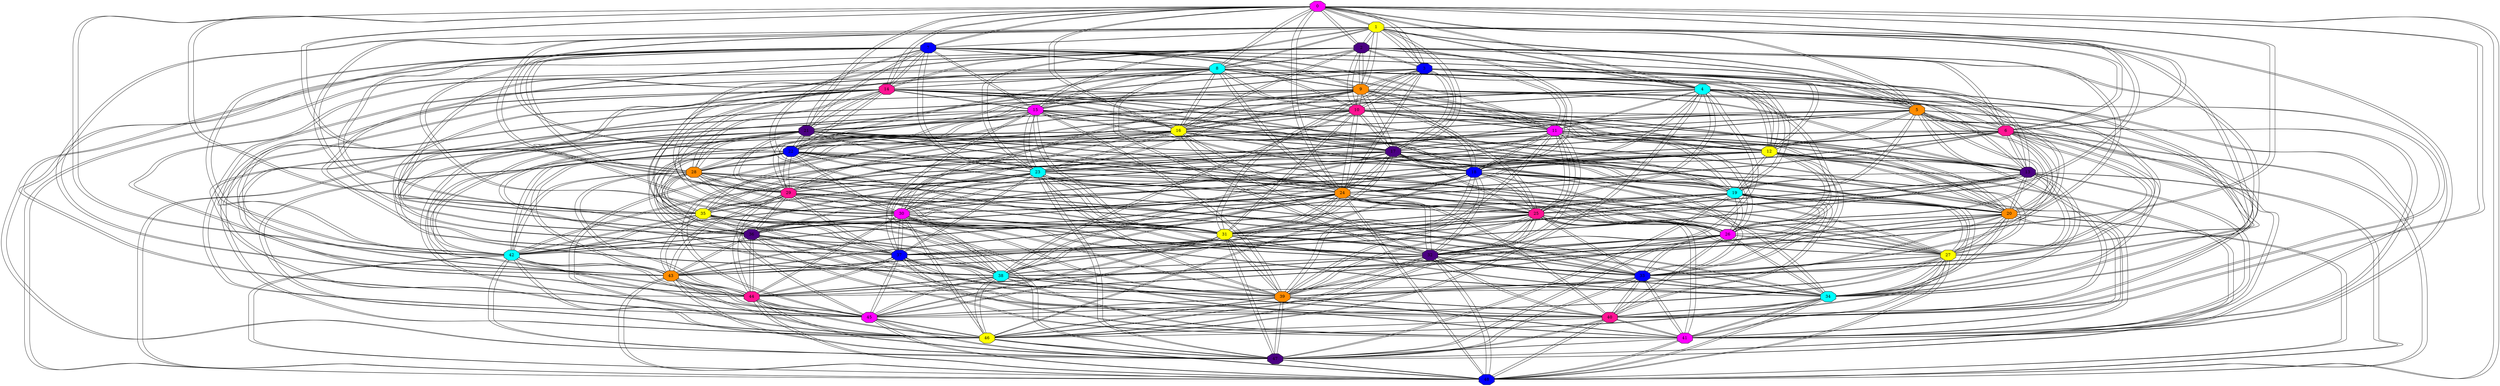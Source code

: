 graph G {
  0[shape = octagon, style = filled , fillcolor = magenta ]
  1[shape = octagon, style = filled , fillcolor = yellow ]
  2[shape = octagon, style = filled , fillcolor = indigo ]
  3[shape = octagon, style = filled , fillcolor = blue ]
  4[shape = octagon, style = filled , fillcolor = cyan ]
  5[shape = octagon, style = filled , fillcolor = darkorange ]
  6[shape = octagon, style = filled , fillcolor = deeppink ]
  7[shape = octagon, style = filled , fillcolor = blue ]
  8[shape = octagon, style = filled , fillcolor = cyan ]
  9[shape = octagon, style = filled , fillcolor = darkorange ]
  10[shape = octagon, style = filled , fillcolor = deeppink ]
  11[shape = octagon, style = filled , fillcolor = magenta ]
  12[shape = octagon, style = filled , fillcolor = yellow ]
  13[shape = octagon, style = filled , fillcolor = indigo ]
  14[shape = octagon, style = filled , fillcolor = deeppink ]
  15[shape = octagon, style = filled , fillcolor = magenta ]
  16[shape = octagon, style = filled , fillcolor = yellow ]
  17[shape = octagon, style = filled , fillcolor = indigo ]
  18[shape = octagon, style = filled , fillcolor = blue ]
  19[shape = octagon, style = filled , fillcolor = cyan ]
  20[shape = octagon, style = filled , fillcolor = darkorange ]
  21[shape = octagon, style = filled , fillcolor = indigo ]
  22[shape = octagon, style = filled , fillcolor = blue ]
  23[shape = octagon, style = filled , fillcolor = cyan ]
  24[shape = octagon, style = filled , fillcolor = darkorange ]
  25[shape = octagon, style = filled , fillcolor = deeppink ]
  26[shape = octagon, style = filled , fillcolor = magenta ]
  27[shape = octagon, style = filled , fillcolor = yellow ]
  28[shape = octagon, style = filled , fillcolor = darkorange ]
  29[shape = octagon, style = filled , fillcolor = deeppink ]
  30[shape = octagon, style = filled , fillcolor = magenta ]
  31[shape = octagon, style = filled , fillcolor = yellow ]
  32[shape = octagon, style = filled , fillcolor = indigo ]
  33[shape = octagon, style = filled , fillcolor = blue ]
  34[shape = octagon, style = filled , fillcolor = cyan ]
  35[shape = octagon, style = filled , fillcolor = yellow ]
  36[shape = octagon, style = filled , fillcolor = indigo ]
  37[shape = octagon, style = filled , fillcolor = blue ]
  38[shape = octagon, style = filled , fillcolor = cyan ]
  39[shape = octagon, style = filled , fillcolor = darkorange ]
  40[shape = octagon, style = filled , fillcolor = deeppink ]
  41[shape = octagon, style = filled , fillcolor = magenta ]
  42[shape = octagon, style = filled , fillcolor = cyan ]
  43[shape = octagon, style = filled , fillcolor = darkorange ]
  44[shape = octagon, style = filled , fillcolor = deeppink ]
  45[shape = octagon, style = filled , fillcolor = magenta ]
  46[shape = octagon, style = filled , fillcolor = yellow ]
  47[shape = octagon, style = filled , fillcolor = indigo ]
  48[shape = octagon, style = filled , fillcolor = blue ]
  "0"--"8";
  "0"--"16";
  "0"--"24";
  "0"--"32";
  "0"--"40";
  "0"--"48";
  "0"--"1";
  "0"--"2";
  "0"--"3";
  "0"--"4";
  "0"--"5";
  "0"--"6";
  "0"--"7";
  "0"--"14";
  "0"--"21";
  "0"--"28";
  "0"--"35";
  "0"--"42";
  "1"--"9";
  "1"--"17";
  "1"--"25";
  "1"--"33";
  "1"--"41";
  "1"--"7";
  "1"--"2";
  "1"--"3";
  "1"--"4";
  "1"--"5";
  "1"--"6";
  "1"--"8";
  "1"--"15";
  "1"--"22";
  "1"--"29";
  "1"--"36";
  "1"--"43";
  "0"--"1";
  "2"--"10";
  "2"--"18";
  "2"--"26";
  "2"--"34";
  "2"--"8";
  "2"--"14";
  "2"--"3";
  "2"--"4";
  "2"--"5";
  "2"--"6";
  "2"--"9";
  "2"--"16";
  "2"--"23";
  "2"--"30";
  "2"--"37";
  "2"--"44";
  "1"--"2";
  "0"--"2";
  "3"--"11";
  "3"--"19";
  "3"--"27";
  "3"--"9";
  "3"--"15";
  "3"--"21";
  "3"--"4";
  "3"--"5";
  "3"--"6";
  "3"--"10";
  "3"--"17";
  "3"--"24";
  "3"--"31";
  "3"--"38";
  "3"--"45";
  "2"--"3";
  "1"--"3";
  "0"--"3";
  "4"--"12";
  "4"--"20";
  "4"--"10";
  "4"--"16";
  "4"--"22";
  "4"--"28";
  "4"--"5";
  "4"--"6";
  "4"--"11";
  "4"--"18";
  "4"--"25";
  "4"--"32";
  "4"--"39";
  "4"--"46";
  "3"--"4";
  "2"--"4";
  "1"--"4";
  "0"--"4";
  "5"--"13";
  "5"--"11";
  "5"--"17";
  "5"--"23";
  "5"--"29";
  "5"--"35";
  "5"--"6";
  "5"--"12";
  "5"--"19";
  "5"--"26";
  "5"--"33";
  "5"--"40";
  "5"--"47";
  "4"--"5";
  "3"--"5";
  "2"--"5";
  "1"--"5";
  "0"--"5";
  "6"--"12";
  "6"--"18";
  "6"--"24";
  "6"--"30";
  "6"--"36";
  "6"--"42";
  "6"--"13";
  "6"--"20";
  "6"--"27";
  "6"--"34";
  "6"--"41";
  "6"--"48";
  "5"--"6";
  "4"--"6";
  "3"--"6";
  "2"--"6";
  "1"--"6";
  "0"--"6";
  "7"--"15";
  "7"--"23";
  "7"--"31";
  "7"--"39";
  "7"--"47";
  "7"--"8";
  "7"--"9";
  "7"--"10";
  "7"--"11";
  "7"--"12";
  "7"--"13";
  "7"--"14";
  "7"--"21";
  "7"--"28";
  "7"--"35";
  "7"--"42";
  "1"--"7";
  "0"--"7";
  "8"--"16";
  "8"--"24";
  "8"--"32";
  "8"--"40";
  "8"--"48";
  "8"--"14";
  "8"--"9";
  "8"--"10";
  "8"--"11";
  "8"--"12";
  "8"--"13";
  "8"--"15";
  "8"--"22";
  "8"--"29";
  "8"--"36";
  "8"--"43";
  "7"--"8";
  "2"--"8";
  "1"--"8";
  "0"--"8";
  "9"--"17";
  "9"--"25";
  "9"--"33";
  "9"--"41";
  "9"--"15";
  "9"--"21";
  "9"--"10";
  "9"--"11";
  "9"--"12";
  "9"--"13";
  "9"--"16";
  "9"--"23";
  "9"--"30";
  "9"--"37";
  "9"--"44";
  "8"--"9";
  "7"--"9";
  "3"--"9";
  "2"--"9";
  "1"--"9";
  "10"--"18";
  "10"--"26";
  "10"--"34";
  "10"--"16";
  "10"--"22";
  "10"--"28";
  "10"--"11";
  "10"--"12";
  "10"--"13";
  "10"--"17";
  "10"--"24";
  "10"--"31";
  "10"--"38";
  "10"--"45";
  "9"--"10";
  "8"--"10";
  "7"--"10";
  "4"--"10";
  "3"--"10";
  "2"--"10";
  "11"--"19";
  "11"--"27";
  "11"--"17";
  "11"--"23";
  "11"--"29";
  "11"--"35";
  "11"--"12";
  "11"--"13";
  "11"--"18";
  "11"--"25";
  "11"--"32";
  "11"--"39";
  "11"--"46";
  "10"--"11";
  "9"--"11";
  "8"--"11";
  "7"--"11";
  "5"--"11";
  "4"--"11";
  "3"--"11";
  "12"--"20";
  "12"--"18";
  "12"--"24";
  "12"--"30";
  "12"--"36";
  "12"--"42";
  "12"--"13";
  "12"--"19";
  "12"--"26";
  "12"--"33";
  "12"--"40";
  "12"--"47";
  "11"--"12";
  "10"--"12";
  "9"--"12";
  "8"--"12";
  "7"--"12";
  "6"--"12";
  "5"--"12";
  "4"--"12";
  "13"--"19";
  "13"--"25";
  "13"--"31";
  "13"--"37";
  "13"--"43";
  "13"--"20";
  "13"--"27";
  "13"--"34";
  "13"--"41";
  "13"--"48";
  "12"--"13";
  "11"--"13";
  "10"--"13";
  "9"--"13";
  "8"--"13";
  "7"--"13";
  "6"--"13";
  "5"--"13";
  "14"--"22";
  "14"--"30";
  "14"--"38";
  "14"--"46";
  "14"--"15";
  "14"--"16";
  "14"--"17";
  "14"--"18";
  "14"--"19";
  "14"--"20";
  "14"--"21";
  "14"--"28";
  "14"--"35";
  "14"--"42";
  "8"--"14";
  "7"--"14";
  "2"--"14";
  "0"--"14";
  "15"--"23";
  "15"--"31";
  "15"--"39";
  "15"--"47";
  "15"--"21";
  "15"--"16";
  "15"--"17";
  "15"--"18";
  "15"--"19";
  "15"--"20";
  "15"--"22";
  "15"--"29";
  "15"--"36";
  "15"--"43";
  "14"--"15";
  "9"--"15";
  "8"--"15";
  "7"--"15";
  "3"--"15";
  "1"--"15";
  "16"--"24";
  "16"--"32";
  "16"--"40";
  "16"--"48";
  "16"--"22";
  "16"--"28";
  "16"--"17";
  "16"--"18";
  "16"--"19";
  "16"--"20";
  "16"--"23";
  "16"--"30";
  "16"--"37";
  "16"--"44";
  "15"--"16";
  "14"--"16";
  "10"--"16";
  "9"--"16";
  "8"--"16";
  "4"--"16";
  "2"--"16";
  "0"--"16";
  "17"--"25";
  "17"--"33";
  "17"--"41";
  "17"--"23";
  "17"--"29";
  "17"--"35";
  "17"--"18";
  "17"--"19";
  "17"--"20";
  "17"--"24";
  "17"--"31";
  "17"--"38";
  "17"--"45";
  "16"--"17";
  "15"--"17";
  "14"--"17";
  "11"--"17";
  "10"--"17";
  "9"--"17";
  "5"--"17";
  "3"--"17";
  "1"--"17";
  "18"--"26";
  "18"--"34";
  "18"--"24";
  "18"--"30";
  "18"--"36";
  "18"--"42";
  "18"--"19";
  "18"--"20";
  "18"--"25";
  "18"--"32";
  "18"--"39";
  "18"--"46";
  "17"--"18";
  "16"--"18";
  "15"--"18";
  "14"--"18";
  "12"--"18";
  "11"--"18";
  "10"--"18";
  "6"--"18";
  "4"--"18";
  "2"--"18";
  "19"--"27";
  "19"--"25";
  "19"--"31";
  "19"--"37";
  "19"--"43";
  "19"--"20";
  "19"--"26";
  "19"--"33";
  "19"--"40";
  "19"--"47";
  "18"--"19";
  "17"--"19";
  "16"--"19";
  "15"--"19";
  "14"--"19";
  "13"--"19";
  "12"--"19";
  "11"--"19";
  "5"--"19";
  "3"--"19";
  "20"--"26";
  "20"--"32";
  "20"--"38";
  "20"--"44";
  "20"--"27";
  "20"--"34";
  "20"--"41";
  "20"--"48";
  "19"--"20";
  "18"--"20";
  "17"--"20";
  "16"--"20";
  "15"--"20";
  "14"--"20";
  "13"--"20";
  "12"--"20";
  "6"--"20";
  "4"--"20";
  "21"--"29";
  "21"--"37";
  "21"--"45";
  "21"--"22";
  "21"--"23";
  "21"--"24";
  "21"--"25";
  "21"--"26";
  "21"--"27";
  "21"--"28";
  "21"--"35";
  "21"--"42";
  "15"--"21";
  "14"--"21";
  "9"--"21";
  "7"--"21";
  "3"--"21";
  "0"--"21";
  "22"--"30";
  "22"--"38";
  "22"--"46";
  "22"--"28";
  "22"--"23";
  "22"--"24";
  "22"--"25";
  "22"--"26";
  "22"--"27";
  "22"--"29";
  "22"--"36";
  "22"--"43";
  "21"--"22";
  "16"--"22";
  "15"--"22";
  "14"--"22";
  "10"--"22";
  "8"--"22";
  "4"--"22";
  "1"--"22";
  "23"--"31";
  "23"--"39";
  "23"--"47";
  "23"--"29";
  "23"--"35";
  "23"--"24";
  "23"--"25";
  "23"--"26";
  "23"--"27";
  "23"--"30";
  "23"--"37";
  "23"--"44";
  "22"--"23";
  "21"--"23";
  "17"--"23";
  "16"--"23";
  "15"--"23";
  "11"--"23";
  "9"--"23";
  "7"--"23";
  "5"--"23";
  "2"--"23";
  "24"--"32";
  "24"--"40";
  "24"--"48";
  "24"--"30";
  "24"--"36";
  "24"--"42";
  "24"--"25";
  "24"--"26";
  "24"--"27";
  "24"--"31";
  "24"--"38";
  "24"--"45";
  "23"--"24";
  "22"--"24";
  "21"--"24";
  "18"--"24";
  "17"--"24";
  "16"--"24";
  "12"--"24";
  "10"--"24";
  "8"--"24";
  "6"--"24";
  "3"--"24";
  "0"--"24";
  "25"--"33";
  "25"--"41";
  "25"--"31";
  "25"--"37";
  "25"--"43";
  "25"--"26";
  "25"--"27";
  "25"--"32";
  "25"--"39";
  "25"--"46";
  "24"--"25";
  "23"--"25";
  "22"--"25";
  "21"--"25";
  "19"--"25";
  "18"--"25";
  "17"--"25";
  "13"--"25";
  "11"--"25";
  "9"--"25";
  "4"--"25";
  "1"--"25";
  "26"--"34";
  "26"--"32";
  "26"--"38";
  "26"--"44";
  "26"--"27";
  "26"--"33";
  "26"--"40";
  "26"--"47";
  "25"--"26";
  "24"--"26";
  "23"--"26";
  "22"--"26";
  "21"--"26";
  "20"--"26";
  "19"--"26";
  "18"--"26";
  "12"--"26";
  "10"--"26";
  "5"--"26";
  "2"--"26";
  "27"--"33";
  "27"--"39";
  "27"--"45";
  "27"--"34";
  "27"--"41";
  "27"--"48";
  "26"--"27";
  "25"--"27";
  "24"--"27";
  "23"--"27";
  "22"--"27";
  "21"--"27";
  "20"--"27";
  "19"--"27";
  "13"--"27";
  "11"--"27";
  "6"--"27";
  "3"--"27";
  "28"--"36";
  "28"--"44";
  "28"--"29";
  "28"--"30";
  "28"--"31";
  "28"--"32";
  "28"--"33";
  "28"--"34";
  "28"--"35";
  "28"--"42";
  "22"--"28";
  "21"--"28";
  "16"--"28";
  "14"--"28";
  "10"--"28";
  "7"--"28";
  "4"--"28";
  "0"--"28";
  "29"--"37";
  "29"--"45";
  "29"--"35";
  "29"--"30";
  "29"--"31";
  "29"--"32";
  "29"--"33";
  "29"--"34";
  "29"--"36";
  "29"--"43";
  "28"--"29";
  "23"--"29";
  "22"--"29";
  "21"--"29";
  "17"--"29";
  "15"--"29";
  "11"--"29";
  "8"--"29";
  "5"--"29";
  "1"--"29";
  "30"--"38";
  "30"--"46";
  "30"--"36";
  "30"--"42";
  "30"--"31";
  "30"--"32";
  "30"--"33";
  "30"--"34";
  "30"--"37";
  "30"--"44";
  "29"--"30";
  "28"--"30";
  "24"--"30";
  "23"--"30";
  "22"--"30";
  "18"--"30";
  "16"--"30";
  "14"--"30";
  "12"--"30";
  "9"--"30";
  "6"--"30";
  "2"--"30";
  "31"--"39";
  "31"--"47";
  "31"--"37";
  "31"--"43";
  "31"--"32";
  "31"--"33";
  "31"--"34";
  "31"--"38";
  "31"--"45";
  "30"--"31";
  "29"--"31";
  "28"--"31";
  "25"--"31";
  "24"--"31";
  "23"--"31";
  "19"--"31";
  "17"--"31";
  "15"--"31";
  "13"--"31";
  "10"--"31";
  "7"--"31";
  "3"--"31";
  "32"--"40";
  "32"--"48";
  "32"--"38";
  "32"--"44";
  "32"--"33";
  "32"--"34";
  "32"--"39";
  "32"--"46";
  "31"--"32";
  "30"--"32";
  "29"--"32";
  "28"--"32";
  "26"--"32";
  "25"--"32";
  "24"--"32";
  "20"--"32";
  "18"--"32";
  "16"--"32";
  "11"--"32";
  "8"--"32";
  "4"--"32";
  "0"--"32";
  "33"--"41";
  "33"--"39";
  "33"--"45";
  "33"--"34";
  "33"--"40";
  "33"--"47";
  "32"--"33";
  "31"--"33";
  "30"--"33";
  "29"--"33";
  "28"--"33";
  "27"--"33";
  "26"--"33";
  "25"--"33";
  "19"--"33";
  "17"--"33";
  "12"--"33";
  "9"--"33";
  "5"--"33";
  "1"--"33";
  "34"--"40";
  "34"--"46";
  "34"--"41";
  "34"--"48";
  "33"--"34";
  "32"--"34";
  "31"--"34";
  "30"--"34";
  "29"--"34";
  "28"--"34";
  "27"--"34";
  "26"--"34";
  "20"--"34";
  "18"--"34";
  "13"--"34";
  "10"--"34";
  "6"--"34";
  "2"--"34";
  "35"--"43";
  "35"--"36";
  "35"--"37";
  "35"--"38";
  "35"--"39";
  "35"--"40";
  "35"--"41";
  "35"--"42";
  "29"--"35";
  "28"--"35";
  "23"--"35";
  "21"--"35";
  "17"--"35";
  "14"--"35";
  "11"--"35";
  "7"--"35";
  "5"--"35";
  "0"--"35";
  "36"--"44";
  "36"--"42";
  "36"--"37";
  "36"--"38";
  "36"--"39";
  "36"--"40";
  "36"--"41";
  "36"--"43";
  "35"--"36";
  "30"--"36";
  "29"--"36";
  "28"--"36";
  "24"--"36";
  "22"--"36";
  "18"--"36";
  "15"--"36";
  "12"--"36";
  "8"--"36";
  "6"--"36";
  "1"--"36";
  "37"--"45";
  "37"--"43";
  "37"--"38";
  "37"--"39";
  "37"--"40";
  "37"--"41";
  "37"--"44";
  "36"--"37";
  "35"--"37";
  "31"--"37";
  "30"--"37";
  "29"--"37";
  "25"--"37";
  "23"--"37";
  "21"--"37";
  "19"--"37";
  "16"--"37";
  "13"--"37";
  "9"--"37";
  "2"--"37";
  "38"--"46";
  "38"--"44";
  "38"--"39";
  "38"--"40";
  "38"--"41";
  "38"--"45";
  "37"--"38";
  "36"--"38";
  "35"--"38";
  "32"--"38";
  "31"--"38";
  "30"--"38";
  "26"--"38";
  "24"--"38";
  "22"--"38";
  "20"--"38";
  "17"--"38";
  "14"--"38";
  "10"--"38";
  "3"--"38";
  "39"--"47";
  "39"--"45";
  "39"--"40";
  "39"--"41";
  "39"--"46";
  "38"--"39";
  "37"--"39";
  "36"--"39";
  "35"--"39";
  "33"--"39";
  "32"--"39";
  "31"--"39";
  "27"--"39";
  "25"--"39";
  "23"--"39";
  "18"--"39";
  "15"--"39";
  "11"--"39";
  "7"--"39";
  "4"--"39";
  "40"--"48";
  "40"--"46";
  "40"--"41";
  "40"--"47";
  "39"--"40";
  "38"--"40";
  "37"--"40";
  "36"--"40";
  "35"--"40";
  "34"--"40";
  "33"--"40";
  "32"--"40";
  "26"--"40";
  "24"--"40";
  "19"--"40";
  "16"--"40";
  "12"--"40";
  "8"--"40";
  "5"--"40";
  "0"--"40";
  "41"--"47";
  "41"--"48";
  "40"--"41";
  "39"--"41";
  "38"--"41";
  "37"--"41";
  "36"--"41";
  "35"--"41";
  "34"--"41";
  "33"--"41";
  "27"--"41";
  "25"--"41";
  "20"--"41";
  "17"--"41";
  "13"--"41";
  "9"--"41";
  "6"--"41";
  "1"--"41";
  "42"--"43";
  "42"--"44";
  "42"--"45";
  "42"--"46";
  "42"--"47";
  "42"--"48";
  "36"--"42";
  "35"--"42";
  "30"--"42";
  "28"--"42";
  "24"--"42";
  "21"--"42";
  "18"--"42";
  "14"--"42";
  "12"--"42";
  "7"--"42";
  "6"--"42";
  "0"--"42";
  "43"--"44";
  "43"--"45";
  "43"--"46";
  "43"--"47";
  "43"--"48";
  "42"--"43";
  "37"--"43";
  "36"--"43";
  "35"--"43";
  "31"--"43";
  "29"--"43";
  "25"--"43";
  "22"--"43";
  "19"--"43";
  "15"--"43";
  "13"--"43";
  "8"--"43";
  "1"--"43";
  "44"--"45";
  "44"--"46";
  "44"--"47";
  "44"--"48";
  "43"--"44";
  "42"--"44";
  "38"--"44";
  "37"--"44";
  "36"--"44";
  "32"--"44";
  "30"--"44";
  "28"--"44";
  "26"--"44";
  "23"--"44";
  "20"--"44";
  "16"--"44";
  "9"--"44";
  "2"--"44";
  "45"--"46";
  "45"--"47";
  "45"--"48";
  "44"--"45";
  "43"--"45";
  "42"--"45";
  "39"--"45";
  "38"--"45";
  "37"--"45";
  "33"--"45";
  "31"--"45";
  "29"--"45";
  "27"--"45";
  "24"--"45";
  "21"--"45";
  "17"--"45";
  "10"--"45";
  "3"--"45";
  "46"--"47";
  "46"--"48";
  "45"--"46";
  "44"--"46";
  "43"--"46";
  "42"--"46";
  "40"--"46";
  "39"--"46";
  "38"--"46";
  "34"--"46";
  "32"--"46";
  "30"--"46";
  "25"--"46";
  "22"--"46";
  "18"--"46";
  "14"--"46";
  "11"--"46";
  "4"--"46";
  "47"--"48";
  "46"--"47";
  "45"--"47";
  "44"--"47";
  "43"--"47";
  "42"--"47";
  "41"--"47";
  "40"--"47";
  "39"--"47";
  "33"--"47";
  "31"--"47";
  "26"--"47";
  "23"--"47";
  "19"--"47";
  "15"--"47";
  "12"--"47";
  "7"--"47";
  "5"--"47";
  "47"--"48";
  "46"--"48";
  "45"--"48";
  "44"--"48";
  "43"--"48";
  "42"--"48";
  "41"--"48";
  "40"--"48";
  "34"--"48";
  "32"--"48";
  "27"--"48";
  "24"--"48";
  "20"--"48";
  "16"--"48";
  "13"--"48";
  "8"--"48";
  "6"--"48";
  "0"--"48";
}
